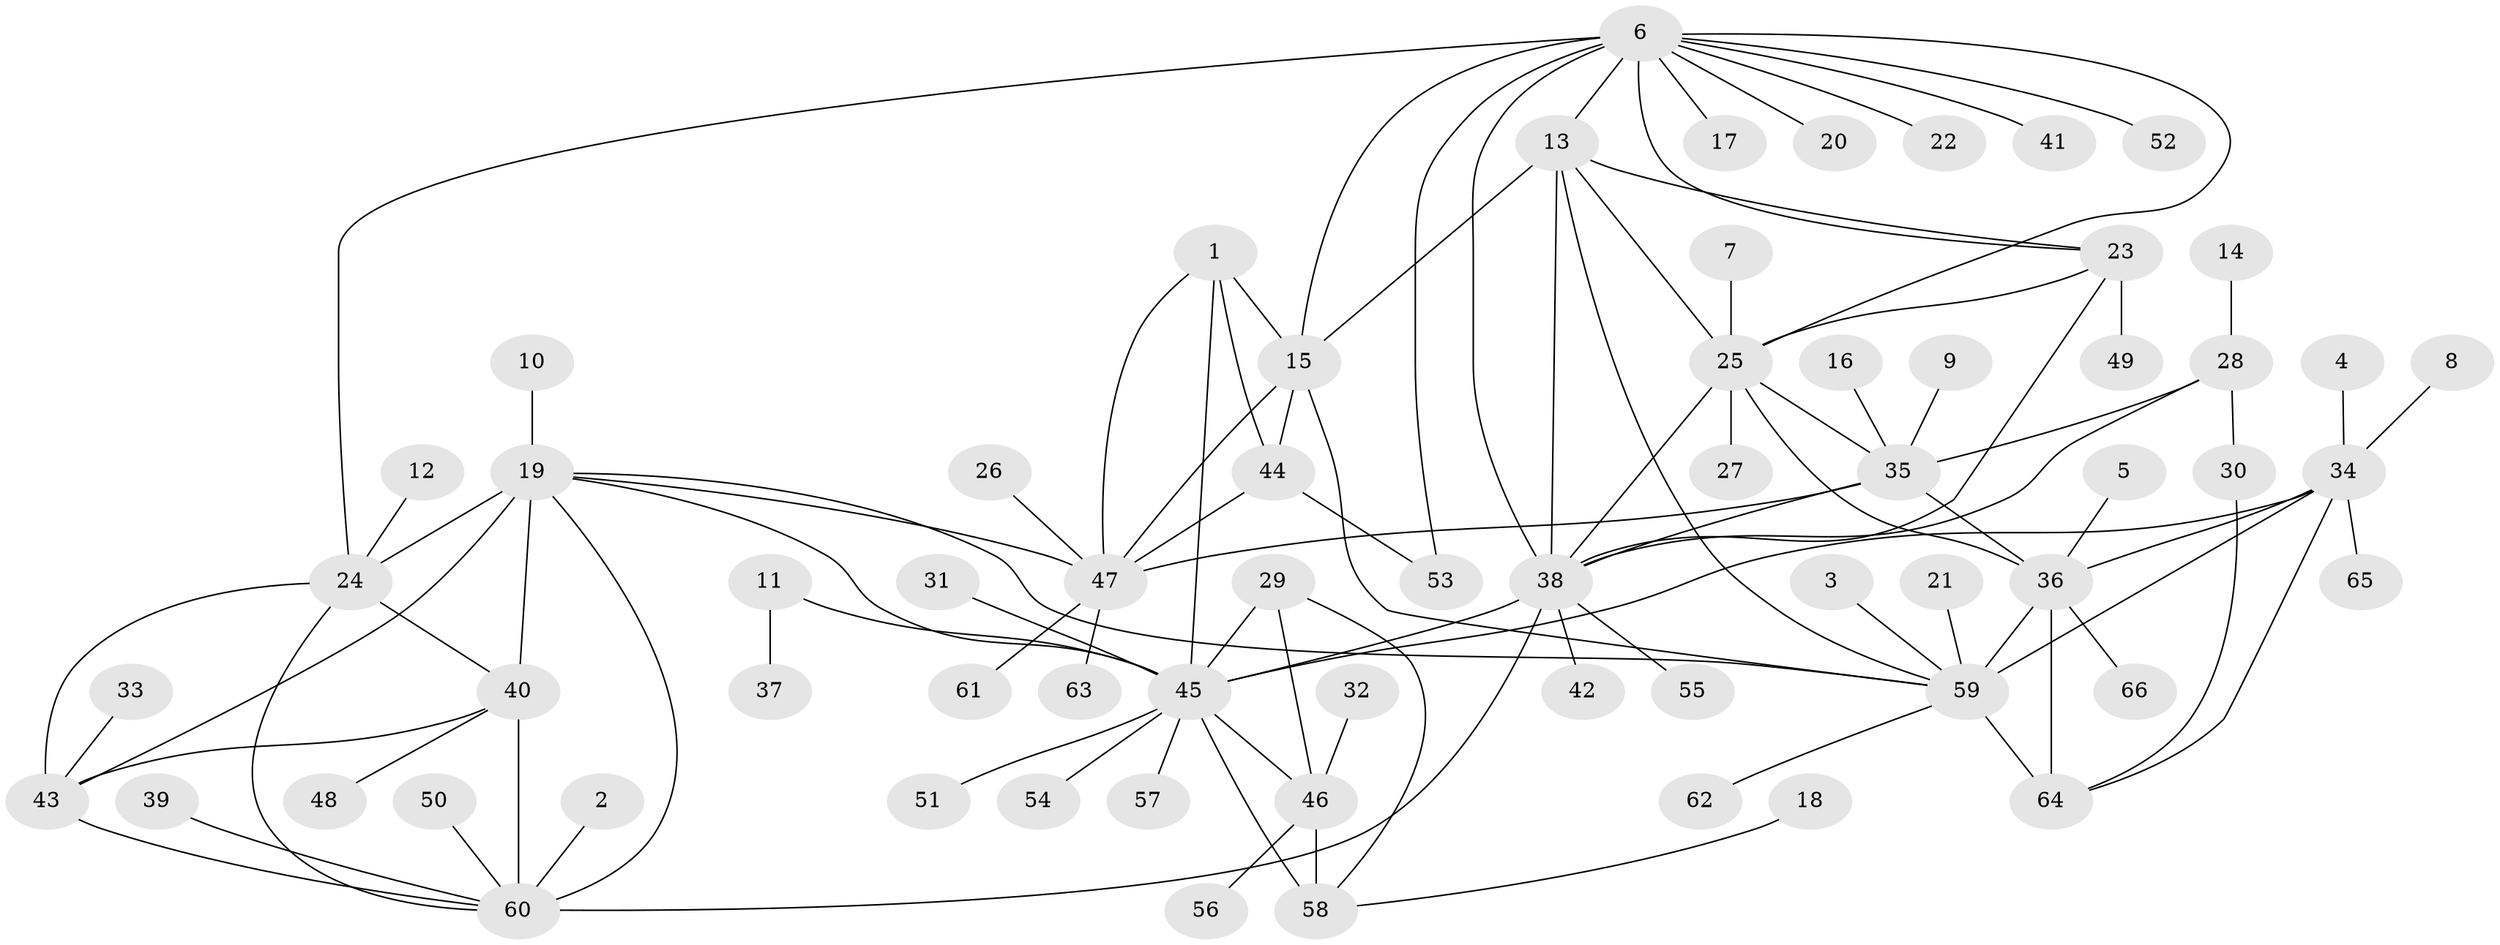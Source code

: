 // original degree distribution, {9: 0.022900763358778626, 10: 0.022900763358778626, 13: 0.015267175572519083, 11: 0.015267175572519083, 8: 0.061068702290076333, 7: 0.05343511450381679, 6: 0.022900763358778626, 5: 0.015267175572519083, 12: 0.007633587786259542, 1: 0.5648854961832062, 2: 0.16030534351145037, 4: 0.007633587786259542, 3: 0.030534351145038167}
// Generated by graph-tools (version 1.1) at 2025/26/03/09/25 03:26:38]
// undirected, 66 vertices, 101 edges
graph export_dot {
graph [start="1"]
  node [color=gray90,style=filled];
  1;
  2;
  3;
  4;
  5;
  6;
  7;
  8;
  9;
  10;
  11;
  12;
  13;
  14;
  15;
  16;
  17;
  18;
  19;
  20;
  21;
  22;
  23;
  24;
  25;
  26;
  27;
  28;
  29;
  30;
  31;
  32;
  33;
  34;
  35;
  36;
  37;
  38;
  39;
  40;
  41;
  42;
  43;
  44;
  45;
  46;
  47;
  48;
  49;
  50;
  51;
  52;
  53;
  54;
  55;
  56;
  57;
  58;
  59;
  60;
  61;
  62;
  63;
  64;
  65;
  66;
  1 -- 15 [weight=4.0];
  1 -- 44 [weight=2.0];
  1 -- 45 [weight=1.0];
  1 -- 47 [weight=2.0];
  2 -- 60 [weight=1.0];
  3 -- 59 [weight=1.0];
  4 -- 34 [weight=1.0];
  5 -- 36 [weight=1.0];
  6 -- 13 [weight=2.0];
  6 -- 15 [weight=1.0];
  6 -- 17 [weight=1.0];
  6 -- 20 [weight=1.0];
  6 -- 22 [weight=1.0];
  6 -- 23 [weight=2.0];
  6 -- 24 [weight=1.0];
  6 -- 25 [weight=2.0];
  6 -- 38 [weight=2.0];
  6 -- 41 [weight=1.0];
  6 -- 52 [weight=1.0];
  6 -- 53 [weight=1.0];
  7 -- 25 [weight=1.0];
  8 -- 34 [weight=1.0];
  9 -- 35 [weight=1.0];
  10 -- 19 [weight=1.0];
  11 -- 37 [weight=1.0];
  11 -- 45 [weight=1.0];
  12 -- 24 [weight=1.0];
  13 -- 15 [weight=1.0];
  13 -- 23 [weight=1.0];
  13 -- 25 [weight=1.0];
  13 -- 38 [weight=1.0];
  13 -- 59 [weight=1.0];
  14 -- 28 [weight=1.0];
  15 -- 44 [weight=2.0];
  15 -- 47 [weight=2.0];
  15 -- 59 [weight=1.0];
  16 -- 35 [weight=1.0];
  18 -- 58 [weight=1.0];
  19 -- 24 [weight=2.0];
  19 -- 40 [weight=2.0];
  19 -- 43 [weight=2.0];
  19 -- 45 [weight=1.0];
  19 -- 47 [weight=1.0];
  19 -- 59 [weight=1.0];
  19 -- 60 [weight=2.0];
  21 -- 59 [weight=1.0];
  23 -- 25 [weight=1.0];
  23 -- 38 [weight=1.0];
  23 -- 49 [weight=1.0];
  24 -- 40 [weight=1.0];
  24 -- 43 [weight=1.0];
  24 -- 60 [weight=1.0];
  25 -- 27 [weight=1.0];
  25 -- 35 [weight=1.0];
  25 -- 36 [weight=1.0];
  25 -- 38 [weight=1.0];
  26 -- 47 [weight=1.0];
  28 -- 30 [weight=1.0];
  28 -- 35 [weight=1.0];
  28 -- 38 [weight=1.0];
  29 -- 45 [weight=2.0];
  29 -- 46 [weight=1.0];
  29 -- 58 [weight=2.0];
  30 -- 64 [weight=1.0];
  31 -- 45 [weight=1.0];
  32 -- 46 [weight=1.0];
  33 -- 43 [weight=1.0];
  34 -- 36 [weight=1.0];
  34 -- 45 [weight=1.0];
  34 -- 59 [weight=2.0];
  34 -- 64 [weight=2.0];
  34 -- 65 [weight=1.0];
  35 -- 36 [weight=1.0];
  35 -- 38 [weight=1.0];
  35 -- 47 [weight=1.0];
  36 -- 59 [weight=2.0];
  36 -- 64 [weight=2.0];
  36 -- 66 [weight=1.0];
  38 -- 42 [weight=1.0];
  38 -- 45 [weight=1.0];
  38 -- 55 [weight=1.0];
  38 -- 60 [weight=1.0];
  39 -- 60 [weight=1.0];
  40 -- 43 [weight=1.0];
  40 -- 48 [weight=1.0];
  40 -- 60 [weight=1.0];
  43 -- 60 [weight=1.0];
  44 -- 47 [weight=1.0];
  44 -- 53 [weight=1.0];
  45 -- 46 [weight=2.0];
  45 -- 51 [weight=1.0];
  45 -- 54 [weight=1.0];
  45 -- 57 [weight=1.0];
  45 -- 58 [weight=4.0];
  46 -- 56 [weight=1.0];
  46 -- 58 [weight=2.0];
  47 -- 61 [weight=1.0];
  47 -- 63 [weight=1.0];
  50 -- 60 [weight=1.0];
  59 -- 62 [weight=1.0];
  59 -- 64 [weight=4.0];
}
